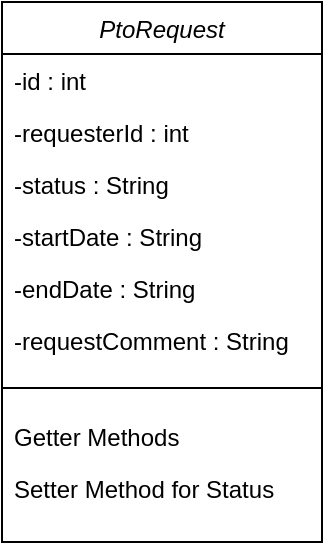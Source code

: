 <mxfile version="25.0.1">
  <diagram id="C5RBs43oDa-KdzZeNtuy" name="Page-1">
    <mxGraphModel dx="152" dy="504" grid="1" gridSize="10" guides="1" tooltips="1" connect="1" arrows="1" fold="1" page="1" pageScale="1" pageWidth="827" pageHeight="1169" math="0" shadow="0">
      <root>
        <mxCell id="WIyWlLk6GJQsqaUBKTNV-0" />
        <mxCell id="WIyWlLk6GJQsqaUBKTNV-1" parent="WIyWlLk6GJQsqaUBKTNV-0" />
        <mxCell id="1QPIjSJ-JdBLFSuRTgq_-30" value="PtoRequest" style="swimlane;fontStyle=2;align=center;verticalAlign=top;childLayout=stackLayout;horizontal=1;startSize=26;horizontalStack=0;resizeParent=1;resizeLast=0;collapsible=1;marginBottom=0;rounded=0;shadow=0;strokeWidth=1;" vertex="1" parent="WIyWlLk6GJQsqaUBKTNV-1">
          <mxGeometry x="240" y="140" width="160" height="270" as="geometry">
            <mxRectangle x="230" y="140" width="160" height="26" as="alternateBounds" />
          </mxGeometry>
        </mxCell>
        <mxCell id="1QPIjSJ-JdBLFSuRTgq_-31" value="-id : int" style="text;align=left;verticalAlign=top;spacingLeft=4;spacingRight=4;overflow=hidden;rotatable=0;points=[[0,0.5],[1,0.5]];portConstraint=eastwest;" vertex="1" parent="1QPIjSJ-JdBLFSuRTgq_-30">
          <mxGeometry y="26" width="160" height="26" as="geometry" />
        </mxCell>
        <mxCell id="1QPIjSJ-JdBLFSuRTgq_-32" value="-requesterId : int" style="text;align=left;verticalAlign=top;spacingLeft=4;spacingRight=4;overflow=hidden;rotatable=0;points=[[0,0.5],[1,0.5]];portConstraint=eastwest;rounded=0;shadow=0;html=0;" vertex="1" parent="1QPIjSJ-JdBLFSuRTgq_-30">
          <mxGeometry y="52" width="160" height="26" as="geometry" />
        </mxCell>
        <mxCell id="1QPIjSJ-JdBLFSuRTgq_-33" value="-status : String" style="text;align=left;verticalAlign=top;spacingLeft=4;spacingRight=4;overflow=hidden;rotatable=0;points=[[0,0.5],[1,0.5]];portConstraint=eastwest;rounded=0;shadow=0;html=0;" vertex="1" parent="1QPIjSJ-JdBLFSuRTgq_-30">
          <mxGeometry y="78" width="160" height="26" as="geometry" />
        </mxCell>
        <mxCell id="1QPIjSJ-JdBLFSuRTgq_-37" value="-startDate : String&#xa;" style="text;align=left;verticalAlign=top;spacingLeft=4;spacingRight=4;overflow=hidden;rotatable=0;points=[[0,0.5],[1,0.5]];portConstraint=eastwest;rounded=0;shadow=0;html=0;" vertex="1" parent="1QPIjSJ-JdBLFSuRTgq_-30">
          <mxGeometry y="104" width="160" height="26" as="geometry" />
        </mxCell>
        <mxCell id="1QPIjSJ-JdBLFSuRTgq_-38" value="-endDate : String" style="text;align=left;verticalAlign=top;spacingLeft=4;spacingRight=4;overflow=hidden;rotatable=0;points=[[0,0.5],[1,0.5]];portConstraint=eastwest;rounded=0;shadow=0;html=0;" vertex="1" parent="1QPIjSJ-JdBLFSuRTgq_-30">
          <mxGeometry y="130" width="160" height="26" as="geometry" />
        </mxCell>
        <mxCell id="1QPIjSJ-JdBLFSuRTgq_-41" value="-requestComment : String" style="text;align=left;verticalAlign=top;spacingLeft=4;spacingRight=4;overflow=hidden;rotatable=0;points=[[0,0.5],[1,0.5]];portConstraint=eastwest;rounded=0;shadow=0;html=0;" vertex="1" parent="1QPIjSJ-JdBLFSuRTgq_-30">
          <mxGeometry y="156" width="160" height="26" as="geometry" />
        </mxCell>
        <mxCell id="1QPIjSJ-JdBLFSuRTgq_-42" value="" style="line;html=1;strokeWidth=1;align=left;verticalAlign=middle;spacingTop=-1;spacingLeft=3;spacingRight=3;rotatable=0;labelPosition=right;points=[];portConstraint=eastwest;" vertex="1" parent="1QPIjSJ-JdBLFSuRTgq_-30">
          <mxGeometry y="182" width="160" height="22" as="geometry" />
        </mxCell>
        <mxCell id="1QPIjSJ-JdBLFSuRTgq_-43" value="Getter Methods" style="text;align=left;verticalAlign=top;spacingLeft=4;spacingRight=4;overflow=hidden;rotatable=0;points=[[0,0.5],[1,0.5]];portConstraint=eastwest;" vertex="1" parent="1QPIjSJ-JdBLFSuRTgq_-30">
          <mxGeometry y="204" width="160" height="26" as="geometry" />
        </mxCell>
        <mxCell id="1QPIjSJ-JdBLFSuRTgq_-44" value="Setter Method for Status" style="text;align=left;verticalAlign=top;spacingLeft=4;spacingRight=4;overflow=hidden;rotatable=0;points=[[0,0.5],[1,0.5]];portConstraint=eastwest;" vertex="1" parent="1QPIjSJ-JdBLFSuRTgq_-30">
          <mxGeometry y="230" width="160" height="26" as="geometry" />
        </mxCell>
      </root>
    </mxGraphModel>
  </diagram>
</mxfile>
